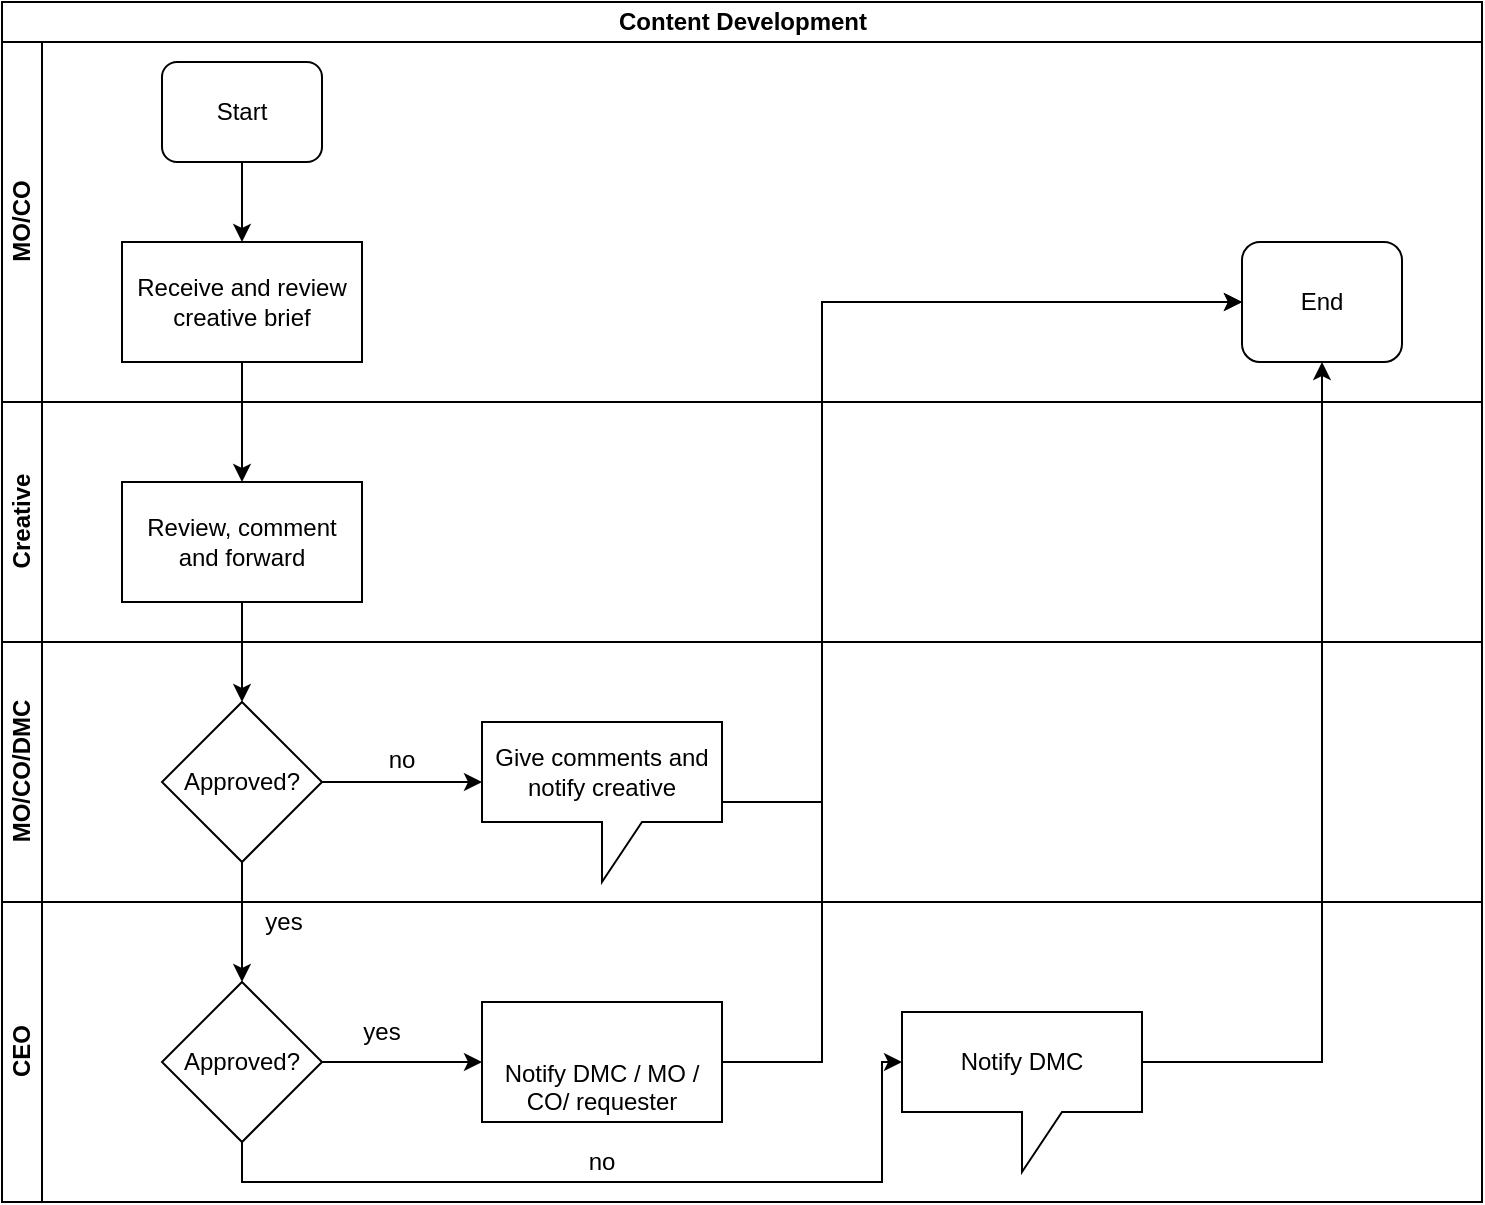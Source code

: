 <mxfile version="13.6.5" type="github">
  <diagram id="N373Pgqu0XwGmI72x9me" name="Page-1">
    <mxGraphModel dx="1038" dy="547" grid="1" gridSize="10" guides="1" tooltips="1" connect="1" arrows="1" fold="1" page="1" pageScale="1" pageWidth="1169" pageHeight="827" math="0" shadow="0">
      <root>
        <mxCell id="0" />
        <mxCell id="1" parent="0" />
        <mxCell id="nPgycQPardpM2GAPQvpo-1" value="Content Development" style="swimlane;html=1;childLayout=stackLayout;resizeParent=1;resizeParentMax=0;horizontal=1;startSize=20;horizontalStack=0;" vertex="1" parent="1">
          <mxGeometry x="30" y="90" width="740" height="600" as="geometry" />
        </mxCell>
        <mxCell id="nPgycQPardpM2GAPQvpo-2" value="MO/CO" style="swimlane;html=1;startSize=20;horizontal=0;" vertex="1" parent="nPgycQPardpM2GAPQvpo-1">
          <mxGeometry y="20" width="740" height="180" as="geometry" />
        </mxCell>
        <mxCell id="nPgycQPardpM2GAPQvpo-6" value="Start" style="rounded=1;whiteSpace=wrap;html=1;" vertex="1" parent="nPgycQPardpM2GAPQvpo-2">
          <mxGeometry x="80" y="10" width="80" height="50" as="geometry" />
        </mxCell>
        <mxCell id="nPgycQPardpM2GAPQvpo-28" value="End" style="rounded=1;whiteSpace=wrap;html=1;" vertex="1" parent="nPgycQPardpM2GAPQvpo-2">
          <mxGeometry x="620" y="100" width="80" height="60" as="geometry" />
        </mxCell>
        <mxCell id="nPgycQPardpM2GAPQvpo-7" value="Receive and review creative brief" style="rounded=0;whiteSpace=wrap;html=1;" vertex="1" parent="nPgycQPardpM2GAPQvpo-2">
          <mxGeometry x="60" y="100" width="120" height="60" as="geometry" />
        </mxCell>
        <mxCell id="nPgycQPardpM2GAPQvpo-36" value="" style="endArrow=classic;html=1;exitX=0.5;exitY=1;exitDx=0;exitDy=0;" edge="1" parent="nPgycQPardpM2GAPQvpo-2" source="nPgycQPardpM2GAPQvpo-6" target="nPgycQPardpM2GAPQvpo-7">
          <mxGeometry width="50" height="50" relative="1" as="geometry">
            <mxPoint x="470" y="210" as="sourcePoint" />
            <mxPoint x="520" y="160" as="targetPoint" />
          </mxGeometry>
        </mxCell>
        <mxCell id="nPgycQPardpM2GAPQvpo-3" value="Creative" style="swimlane;html=1;startSize=20;horizontal=0;" vertex="1" parent="nPgycQPardpM2GAPQvpo-1">
          <mxGeometry y="200" width="740" height="120" as="geometry" />
        </mxCell>
        <mxCell id="nPgycQPardpM2GAPQvpo-8" value="Review, comment and forward" style="whiteSpace=wrap;html=1;rounded=0;" vertex="1" parent="nPgycQPardpM2GAPQvpo-3">
          <mxGeometry x="60" y="40" width="120" height="60" as="geometry" />
        </mxCell>
        <mxCell id="nPgycQPardpM2GAPQvpo-4" value="MO/CO/DMC" style="swimlane;html=1;startSize=20;horizontal=0;" vertex="1" parent="nPgycQPardpM2GAPQvpo-1">
          <mxGeometry y="320" width="740" height="130" as="geometry" />
        </mxCell>
        <mxCell id="nPgycQPardpM2GAPQvpo-20" value="no" style="text;html=1;strokeColor=none;fillColor=none;align=center;verticalAlign=middle;whiteSpace=wrap;rounded=0;" vertex="1" parent="nPgycQPardpM2GAPQvpo-4">
          <mxGeometry x="180" y="49" width="40" height="20" as="geometry" />
        </mxCell>
        <mxCell id="nPgycQPardpM2GAPQvpo-17" value="Give comments and notify creative" style="shape=callout;whiteSpace=wrap;html=1;perimeter=calloutPerimeter;" vertex="1" parent="nPgycQPardpM2GAPQvpo-4">
          <mxGeometry x="240" y="40" width="120" height="80" as="geometry" />
        </mxCell>
        <mxCell id="nPgycQPardpM2GAPQvpo-10" value="Approved?" style="rhombus;whiteSpace=wrap;html=1;rounded=0;" vertex="1" parent="nPgycQPardpM2GAPQvpo-4">
          <mxGeometry x="80" y="30" width="80" height="80" as="geometry" />
        </mxCell>
        <mxCell id="nPgycQPardpM2GAPQvpo-5" value="CEO" style="swimlane;html=1;startSize=20;horizontal=0;" vertex="1" parent="nPgycQPardpM2GAPQvpo-1">
          <mxGeometry y="450" width="740" height="150" as="geometry" />
        </mxCell>
        <mxCell id="nPgycQPardpM2GAPQvpo-16" value="yes" style="text;html=1;strokeColor=none;fillColor=none;align=center;verticalAlign=middle;whiteSpace=wrap;rounded=0;" vertex="1" parent="nPgycQPardpM2GAPQvpo-5">
          <mxGeometry x="121" width="40" height="20" as="geometry" />
        </mxCell>
        <mxCell id="nPgycQPardpM2GAPQvpo-22" value="&lt;br&gt;&lt;p style=&quot;margin-bottom: 0in ; line-height: 115%&quot;&gt;Notify DMC / MO / CO/ requester&lt;/p&gt;" style="whiteSpace=wrap;html=1;" vertex="1" parent="nPgycQPardpM2GAPQvpo-5">
          <mxGeometry x="240" y="50" width="120" height="60" as="geometry" />
        </mxCell>
        <mxCell id="nPgycQPardpM2GAPQvpo-21" value="Approved?" style="rhombus;whiteSpace=wrap;html=1;" vertex="1" parent="nPgycQPardpM2GAPQvpo-5">
          <mxGeometry x="80" y="40" width="80" height="80" as="geometry" />
        </mxCell>
        <mxCell id="nPgycQPardpM2GAPQvpo-24" value="yes" style="text;html=1;strokeColor=none;fillColor=none;align=center;verticalAlign=middle;whiteSpace=wrap;rounded=0;" vertex="1" parent="nPgycQPardpM2GAPQvpo-5">
          <mxGeometry x="170" y="55" width="40" height="20" as="geometry" />
        </mxCell>
        <mxCell id="nPgycQPardpM2GAPQvpo-23" value="" style="edgeStyle=orthogonalEdgeStyle;rounded=0;orthogonalLoop=1;jettySize=auto;html=1;" edge="1" parent="nPgycQPardpM2GAPQvpo-5" source="nPgycQPardpM2GAPQvpo-21" target="nPgycQPardpM2GAPQvpo-22">
          <mxGeometry relative="1" as="geometry" />
        </mxCell>
        <mxCell id="nPgycQPardpM2GAPQvpo-26" value="" style="edgeStyle=orthogonalEdgeStyle;rounded=0;orthogonalLoop=1;jettySize=auto;html=1;entryX=0;entryY=0;entryDx=0;entryDy=25;entryPerimeter=0;" edge="1" parent="nPgycQPardpM2GAPQvpo-5" source="nPgycQPardpM2GAPQvpo-21" target="nPgycQPardpM2GAPQvpo-27">
          <mxGeometry relative="1" as="geometry">
            <mxPoint x="120" y="210" as="targetPoint" />
            <Array as="points">
              <mxPoint x="120" y="140" />
              <mxPoint x="440" y="140" />
              <mxPoint x="440" y="80" />
            </Array>
          </mxGeometry>
        </mxCell>
        <mxCell id="nPgycQPardpM2GAPQvpo-27" value="Notify DMC" style="shape=callout;whiteSpace=wrap;html=1;perimeter=calloutPerimeter;" vertex="1" parent="nPgycQPardpM2GAPQvpo-5">
          <mxGeometry x="450" y="55" width="120" height="80" as="geometry" />
        </mxCell>
        <mxCell id="nPgycQPardpM2GAPQvpo-33" value="no" style="text;html=1;strokeColor=none;fillColor=none;align=center;verticalAlign=middle;whiteSpace=wrap;rounded=0;" vertex="1" parent="nPgycQPardpM2GAPQvpo-5">
          <mxGeometry x="280" y="120" width="40" height="20" as="geometry" />
        </mxCell>
        <mxCell id="nPgycQPardpM2GAPQvpo-9" value="" style="edgeStyle=orthogonalEdgeStyle;rounded=0;orthogonalLoop=1;jettySize=auto;html=1;" edge="1" parent="nPgycQPardpM2GAPQvpo-1" source="nPgycQPardpM2GAPQvpo-7" target="nPgycQPardpM2GAPQvpo-8">
          <mxGeometry relative="1" as="geometry" />
        </mxCell>
        <mxCell id="nPgycQPardpM2GAPQvpo-11" value="" style="edgeStyle=orthogonalEdgeStyle;rounded=0;orthogonalLoop=1;jettySize=auto;html=1;" edge="1" parent="nPgycQPardpM2GAPQvpo-1" source="nPgycQPardpM2GAPQvpo-8" target="nPgycQPardpM2GAPQvpo-10">
          <mxGeometry relative="1" as="geometry" />
        </mxCell>
        <mxCell id="nPgycQPardpM2GAPQvpo-13" value="" style="edgeStyle=orthogonalEdgeStyle;rounded=0;orthogonalLoop=1;jettySize=auto;html=1;" edge="1" parent="nPgycQPardpM2GAPQvpo-1" source="nPgycQPardpM2GAPQvpo-10">
          <mxGeometry relative="1" as="geometry">
            <mxPoint x="120" y="490" as="targetPoint" />
          </mxGeometry>
        </mxCell>
        <mxCell id="nPgycQPardpM2GAPQvpo-30" value="" style="edgeStyle=orthogonalEdgeStyle;rounded=0;orthogonalLoop=1;jettySize=auto;html=1;entryX=0.5;entryY=1;entryDx=0;entryDy=0;" edge="1" parent="nPgycQPardpM2GAPQvpo-1" source="nPgycQPardpM2GAPQvpo-27" target="nPgycQPardpM2GAPQvpo-28">
          <mxGeometry relative="1" as="geometry">
            <mxPoint x="660" y="545" as="targetPoint" />
            <Array as="points">
              <mxPoint x="660" y="530" />
            </Array>
          </mxGeometry>
        </mxCell>
        <mxCell id="nPgycQPardpM2GAPQvpo-32" value="" style="edgeStyle=orthogonalEdgeStyle;rounded=0;orthogonalLoop=1;jettySize=auto;html=1;entryX=0;entryY=0.5;entryDx=0;entryDy=0;" edge="1" parent="nPgycQPardpM2GAPQvpo-1" source="nPgycQPardpM2GAPQvpo-22" target="nPgycQPardpM2GAPQvpo-28">
          <mxGeometry relative="1" as="geometry">
            <mxPoint x="440" y="530" as="targetPoint" />
            <Array as="points">
              <mxPoint x="410" y="530" />
              <mxPoint x="410" y="150" />
            </Array>
          </mxGeometry>
        </mxCell>
        <mxCell id="nPgycQPardpM2GAPQvpo-19" value="" style="edgeStyle=orthogonalEdgeStyle;rounded=0;orthogonalLoop=1;jettySize=auto;html=1;" edge="1" parent="1" source="nPgycQPardpM2GAPQvpo-10">
          <mxGeometry relative="1" as="geometry">
            <mxPoint x="270" y="480" as="targetPoint" />
          </mxGeometry>
        </mxCell>
        <mxCell id="nPgycQPardpM2GAPQvpo-35" value="" style="edgeStyle=orthogonalEdgeStyle;rounded=0;orthogonalLoop=1;jettySize=auto;html=1;" edge="1" parent="1" source="nPgycQPardpM2GAPQvpo-17">
          <mxGeometry relative="1" as="geometry">
            <mxPoint x="650" y="240" as="targetPoint" />
            <Array as="points">
              <mxPoint x="440" y="490" />
              <mxPoint x="440" y="240" />
            </Array>
          </mxGeometry>
        </mxCell>
      </root>
    </mxGraphModel>
  </diagram>
</mxfile>
